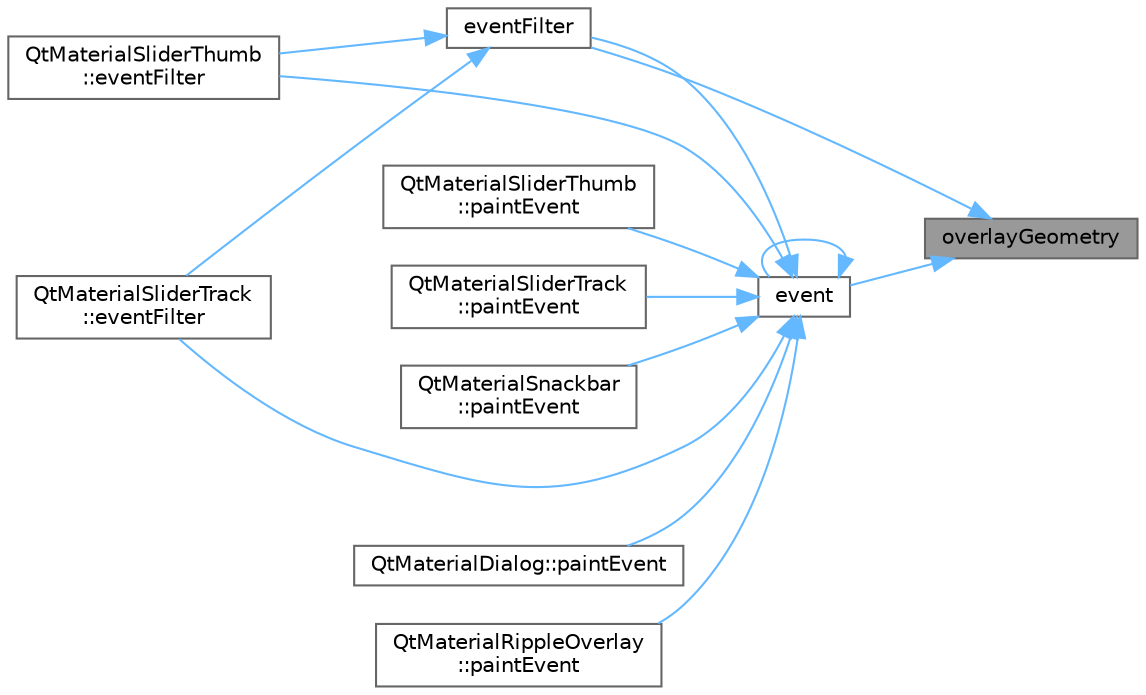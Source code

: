 digraph "overlayGeometry"
{
 // LATEX_PDF_SIZE
  bgcolor="transparent";
  edge [fontname=Helvetica,fontsize=10,labelfontname=Helvetica,labelfontsize=10];
  node [fontname=Helvetica,fontsize=10,shape=box,height=0.2,width=0.4];
  rankdir="RL";
  Node1 [id="Node000001",label="overlayGeometry",height=0.2,width=0.4,color="gray40", fillcolor="grey60", style="filled", fontcolor="black",tooltip="获取覆盖层几何区域"];
  Node1 -> Node2 [id="edge1_Node000001_Node000002",dir="back",color="steelblue1",style="solid",tooltip=" "];
  Node2 [id="Node000002",label="event",height=0.2,width=0.4,color="grey40", fillcolor="white", style="filled",URL="$class_qt_material_overlay_widget.html#a53659a59434a35628675cf119bbd5468",tooltip="重写事件处理函数，处理父窗口变化"];
  Node2 -> Node2 [id="edge2_Node000002_Node000002",dir="back",color="steelblue1",style="solid",tooltip=" "];
  Node2 -> Node3 [id="edge3_Node000002_Node000003",dir="back",color="steelblue1",style="solid",tooltip=" "];
  Node3 [id="Node000003",label="eventFilter",height=0.2,width=0.4,color="grey40", fillcolor="white", style="filled",URL="$class_qt_material_overlay_widget.html#a8f24836675433488e3b136ac59e200c5",tooltip="重写事件过滤器，同步父窗口几何变化"];
  Node3 -> Node4 [id="edge4_Node000003_Node000004",dir="back",color="steelblue1",style="solid",tooltip=" "];
  Node4 [id="Node000004",label="QtMaterialSliderThumb\l::eventFilter",height=0.2,width=0.4,color="grey40", fillcolor="white", style="filled",URL="$class_qt_material_slider_thumb.html#a8f24836675433488e3b136ac59e200c5",tooltip="事件过滤"];
  Node3 -> Node5 [id="edge5_Node000003_Node000005",dir="back",color="steelblue1",style="solid",tooltip=" "];
  Node5 [id="Node000005",label="QtMaterialSliderTrack\l::eventFilter",height=0.2,width=0.4,color="grey40", fillcolor="white", style="filled",URL="$class_qt_material_slider_track.html#a8f24836675433488e3b136ac59e200c5",tooltip="事件过滤"];
  Node2 -> Node4 [id="edge6_Node000002_Node000004",dir="back",color="steelblue1",style="solid",tooltip=" "];
  Node2 -> Node5 [id="edge7_Node000002_Node000005",dir="back",color="steelblue1",style="solid",tooltip=" "];
  Node2 -> Node6 [id="edge8_Node000002_Node000006",dir="back",color="steelblue1",style="solid",tooltip=" "];
  Node6 [id="Node000006",label="QtMaterialDialog::paintEvent",height=0.2,width=0.4,color="grey40", fillcolor="white", style="filled",URL="$class_qt_material_dialog.html#a22aafd70af538e89f7310d494a7f2b15",tooltip="绘制事件"];
  Node2 -> Node7 [id="edge9_Node000002_Node000007",dir="back",color="steelblue1",style="solid",tooltip=" "];
  Node7 [id="Node000007",label="QtMaterialRippleOverlay\l::paintEvent",height=0.2,width=0.4,color="grey40", fillcolor="white", style="filled",URL="$class_qt_material_ripple_overlay.html#a22aafd70af538e89f7310d494a7f2b15",tooltip="重写绘制事件，绘制水波纹效果"];
  Node2 -> Node8 [id="edge10_Node000002_Node000008",dir="back",color="steelblue1",style="solid",tooltip=" "];
  Node8 [id="Node000008",label="QtMaterialSliderThumb\l::paintEvent",height=0.2,width=0.4,color="grey40", fillcolor="white", style="filled",URL="$class_qt_material_slider_thumb.html#a22aafd70af538e89f7310d494a7f2b15",tooltip="绘制事件"];
  Node2 -> Node9 [id="edge11_Node000002_Node000009",dir="back",color="steelblue1",style="solid",tooltip=" "];
  Node9 [id="Node000009",label="QtMaterialSliderTrack\l::paintEvent",height=0.2,width=0.4,color="grey40", fillcolor="white", style="filled",URL="$class_qt_material_slider_track.html#a22aafd70af538e89f7310d494a7f2b15",tooltip="绘制事件"];
  Node2 -> Node10 [id="edge12_Node000002_Node000010",dir="back",color="steelblue1",style="solid",tooltip=" "];
  Node10 [id="Node000010",label="QtMaterialSnackbar\l::paintEvent",height=0.2,width=0.4,color="grey40", fillcolor="white", style="filled",URL="$class_qt_material_snackbar.html#a22aafd70af538e89f7310d494a7f2b15",tooltip="绘制事件"];
  Node1 -> Node3 [id="edge13_Node000001_Node000003",dir="back",color="steelblue1",style="solid",tooltip=" "];
}
